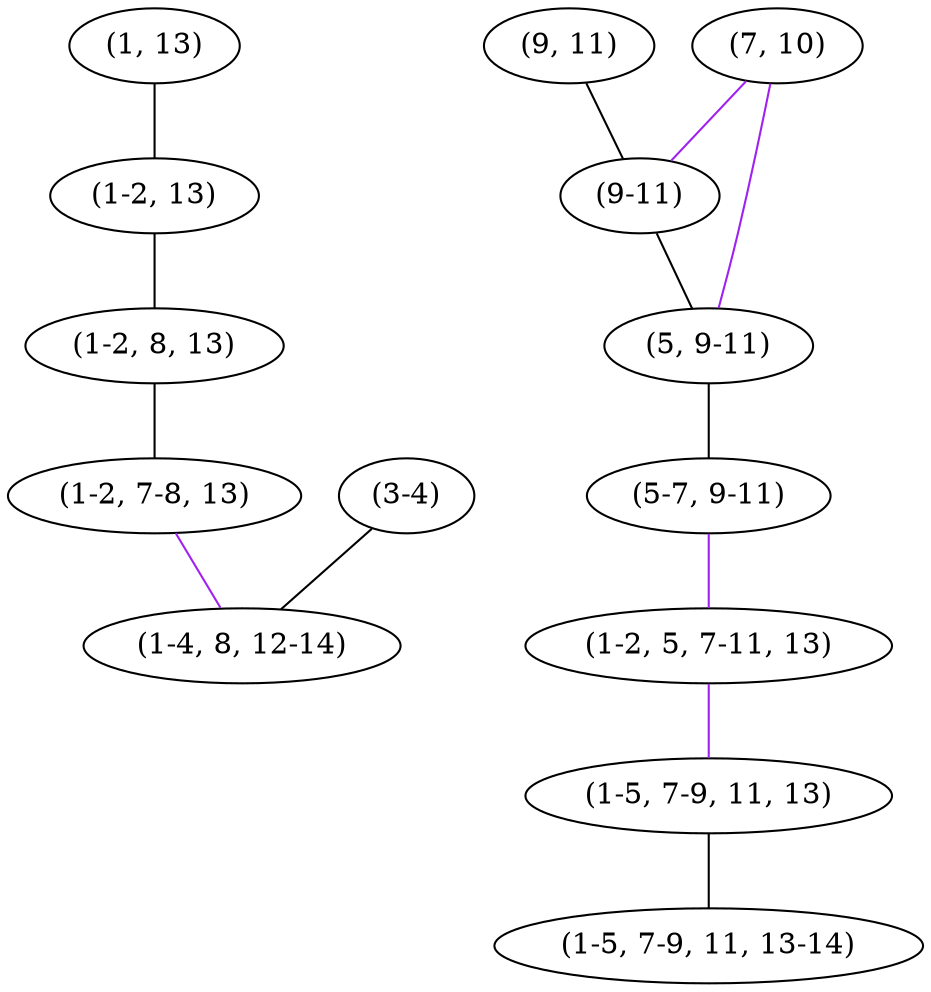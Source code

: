 strict graph "" {
	"(1, 13)"	 [parent=True,
		split=False];
	"(1-2, 13)"	 [parent=True,
		split=False];
	"(1, 13)" -- "(1-2, 13)"	 [color=r];
	"(3-4)"	 [parent=True,
		split=False];
	"(1-4, 8, 12-14)"	 [parent=False,
		split=False];
	"(3-4)" -- "(1-4, 8, 12-14)"	 [color=r];
	"(7, 10)"	 [parent=True,
		split=True];
	"(9-11)"	 [parent=True,
		split=False];
	"(7, 10)" -- "(9-11)"	 [color=purple];
	"(5, 9-11)"	 [parent=True,
		split=False];
	"(7, 10)" -- "(5, 9-11)"	 [color=purple];
	"(9, 11)"	 [parent=True,
		split=False];
	"(9, 11)" -- "(9-11)"	 [color=r];
	"(1-2, 8, 13)"	 [parent=True,
		split=False];
	"(1-2, 13)" -- "(1-2, 8, 13)"	 [color=r];
	"(9-11)" -- "(5, 9-11)"	 [color=r];
	"(1-2, 7-8, 13)"	 [parent=True,
		split=True];
	"(1-2, 8, 13)" -- "(1-2, 7-8, 13)"	 [color=r];
	"(5-7, 9-11)"	 [parent=True,
		split=True];
	"(5, 9-11)" -- "(5-7, 9-11)"	 [color=r];
	"(1-2, 7-8, 13)" -- "(1-4, 8, 12-14)"	 [color=purple];
	"(1-2, 5, 7-11, 13)"	 [parent=True,
		split=True];
	"(5-7, 9-11)" -- "(1-2, 5, 7-11, 13)"	 [color=purple];
	"(1-5, 7-9, 11, 13)"	 [parent=True,
		split=False];
	"(1-2, 5, 7-11, 13)" -- "(1-5, 7-9, 11, 13)"	 [color=purple];
	"(1-5, 7-9, 11, 13-14)"	 [parent=False,
		split=False];
	"(1-5, 7-9, 11, 13)" -- "(1-5, 7-9, 11, 13-14)"	 [color=r];
}
